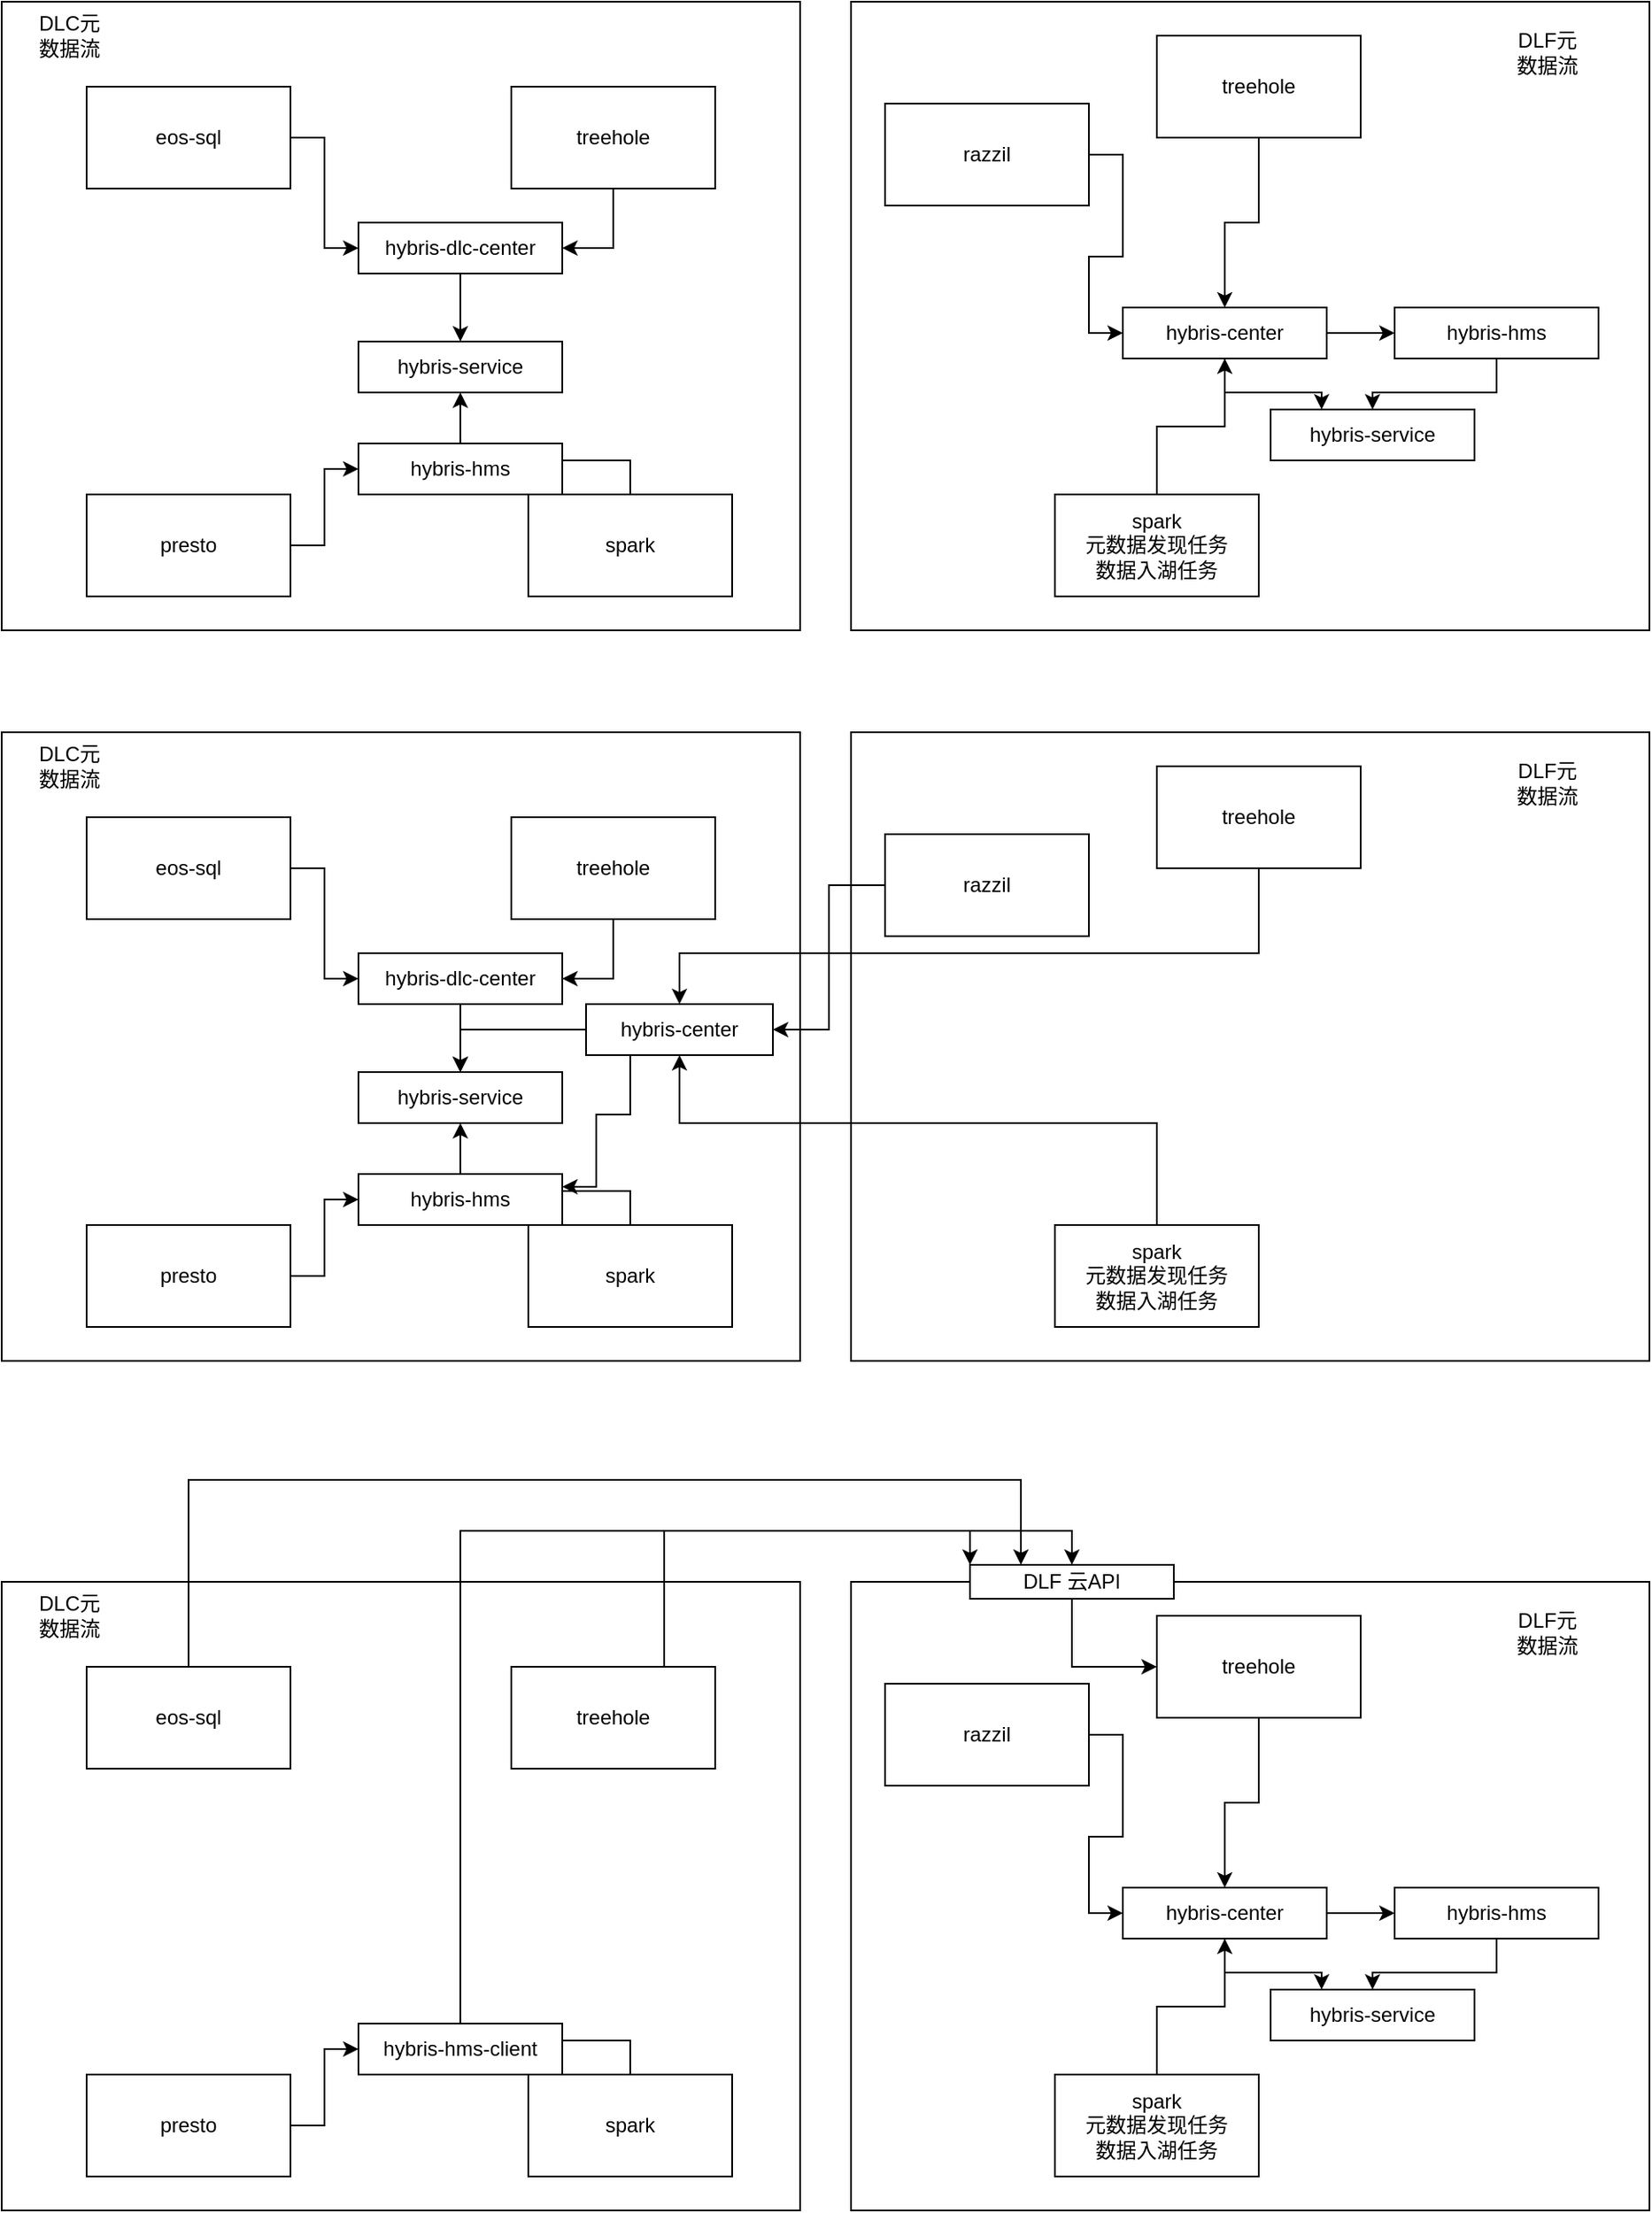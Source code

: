 <mxfile version="14.7.6" type="github">
  <diagram id="2t6IbQ_3Ss9iCih5vvq7" name="Page-1">
    <mxGraphModel dx="2125" dy="774" grid="1" gridSize="10" guides="1" tooltips="1" connect="1" arrows="1" fold="1" page="1" pageScale="1" pageWidth="827" pageHeight="1169" math="0" shadow="0">
      <root>
        <mxCell id="0" />
        <mxCell id="1" parent="0" />
        <mxCell id="fpMx2bpj-IznDV89DZn9-18" value="" style="rounded=0;whiteSpace=wrap;html=1;" vertex="1" parent="1">
          <mxGeometry x="460" y="180" width="470" height="370" as="geometry" />
        </mxCell>
        <mxCell id="fpMx2bpj-IznDV89DZn9-13" value="" style="rounded=0;whiteSpace=wrap;html=1;" vertex="1" parent="1">
          <mxGeometry x="-40" y="180" width="470" height="370" as="geometry" />
        </mxCell>
        <mxCell id="fpMx2bpj-IznDV89DZn9-55" style="edgeStyle=orthogonalEdgeStyle;rounded=0;orthogonalLoop=1;jettySize=auto;html=1;entryX=0.5;entryY=0;entryDx=0;entryDy=0;" edge="1" parent="1" source="fpMx2bpj-IznDV89DZn9-1" target="fpMx2bpj-IznDV89DZn9-52">
          <mxGeometry relative="1" as="geometry" />
        </mxCell>
        <mxCell id="fpMx2bpj-IznDV89DZn9-1" value="hybris-dlc-center" style="rounded=0;whiteSpace=wrap;html=1;" vertex="1" parent="1">
          <mxGeometry x="170" y="310" width="120" height="30" as="geometry" />
        </mxCell>
        <mxCell id="fpMx2bpj-IznDV89DZn9-11" style="edgeStyle=orthogonalEdgeStyle;rounded=0;orthogonalLoop=1;jettySize=auto;html=1;entryX=0;entryY=0.5;entryDx=0;entryDy=0;" edge="1" parent="1" source="fpMx2bpj-IznDV89DZn9-2" target="fpMx2bpj-IznDV89DZn9-1">
          <mxGeometry relative="1" as="geometry" />
        </mxCell>
        <mxCell id="fpMx2bpj-IznDV89DZn9-2" value="eos-sql" style="rounded=0;whiteSpace=wrap;html=1;" vertex="1" parent="1">
          <mxGeometry x="10" y="230" width="120" height="60" as="geometry" />
        </mxCell>
        <mxCell id="fpMx2bpj-IznDV89DZn9-46" style="edgeStyle=orthogonalEdgeStyle;rounded=0;orthogonalLoop=1;jettySize=auto;html=1;entryX=0;entryY=0.5;entryDx=0;entryDy=0;" edge="1" parent="1" source="fpMx2bpj-IznDV89DZn9-3" target="fpMx2bpj-IznDV89DZn9-45">
          <mxGeometry relative="1" as="geometry" />
        </mxCell>
        <mxCell id="fpMx2bpj-IznDV89DZn9-3" value="presto" style="rounded=0;whiteSpace=wrap;html=1;" vertex="1" parent="1">
          <mxGeometry x="10" y="470" width="120" height="60" as="geometry" />
        </mxCell>
        <mxCell id="fpMx2bpj-IznDV89DZn9-48" style="edgeStyle=orthogonalEdgeStyle;rounded=0;orthogonalLoop=1;jettySize=auto;html=1;entryX=1;entryY=0.5;entryDx=0;entryDy=0;" edge="1" parent="1" source="fpMx2bpj-IznDV89DZn9-4" target="fpMx2bpj-IznDV89DZn9-45">
          <mxGeometry relative="1" as="geometry" />
        </mxCell>
        <mxCell id="fpMx2bpj-IznDV89DZn9-4" value="spark" style="rounded=0;whiteSpace=wrap;html=1;" vertex="1" parent="1">
          <mxGeometry x="270" y="470" width="120" height="60" as="geometry" />
        </mxCell>
        <mxCell id="fpMx2bpj-IznDV89DZn9-12" style="edgeStyle=orthogonalEdgeStyle;rounded=0;orthogonalLoop=1;jettySize=auto;html=1;entryX=1;entryY=0.5;entryDx=0;entryDy=0;" edge="1" parent="1" source="fpMx2bpj-IznDV89DZn9-5" target="fpMx2bpj-IznDV89DZn9-1">
          <mxGeometry relative="1" as="geometry" />
        </mxCell>
        <mxCell id="fpMx2bpj-IznDV89DZn9-5" value="treehole" style="rounded=0;whiteSpace=wrap;html=1;" vertex="1" parent="1">
          <mxGeometry x="260" y="230" width="120" height="60" as="geometry" />
        </mxCell>
        <mxCell id="fpMx2bpj-IznDV89DZn9-21" style="edgeStyle=orthogonalEdgeStyle;rounded=0;orthogonalLoop=1;jettySize=auto;html=1;entryX=0;entryY=0.5;entryDx=0;entryDy=0;" edge="1" parent="1" source="fpMx2bpj-IznDV89DZn9-6" target="fpMx2bpj-IznDV89DZn9-8">
          <mxGeometry relative="1" as="geometry" />
        </mxCell>
        <mxCell id="fpMx2bpj-IznDV89DZn9-6" value="razzil" style="rounded=0;whiteSpace=wrap;html=1;" vertex="1" parent="1">
          <mxGeometry x="480" y="240" width="120" height="60" as="geometry" />
        </mxCell>
        <mxCell id="fpMx2bpj-IznDV89DZn9-51" style="edgeStyle=orthogonalEdgeStyle;rounded=0;orthogonalLoop=1;jettySize=auto;html=1;exitX=1;exitY=0.5;exitDx=0;exitDy=0;entryX=0;entryY=0.5;entryDx=0;entryDy=0;" edge="1" parent="1" source="fpMx2bpj-IznDV89DZn9-8" target="fpMx2bpj-IznDV89DZn9-50">
          <mxGeometry relative="1" as="geometry" />
        </mxCell>
        <mxCell id="fpMx2bpj-IznDV89DZn9-59" style="edgeStyle=orthogonalEdgeStyle;rounded=0;orthogonalLoop=1;jettySize=auto;html=1;entryX=0.25;entryY=0;entryDx=0;entryDy=0;" edge="1" parent="1" source="fpMx2bpj-IznDV89DZn9-8" target="fpMx2bpj-IznDV89DZn9-57">
          <mxGeometry relative="1" as="geometry" />
        </mxCell>
        <mxCell id="fpMx2bpj-IznDV89DZn9-8" value="hybris-center" style="rounded=0;whiteSpace=wrap;html=1;" vertex="1" parent="1">
          <mxGeometry x="620" y="360" width="120" height="30" as="geometry" />
        </mxCell>
        <mxCell id="fpMx2bpj-IznDV89DZn9-14" value="DLC元数据流" style="text;html=1;strokeColor=none;fillColor=none;align=center;verticalAlign=middle;whiteSpace=wrap;rounded=0;" vertex="1" parent="1">
          <mxGeometry x="-20" y="190" width="40" height="20" as="geometry" />
        </mxCell>
        <mxCell id="fpMx2bpj-IznDV89DZn9-22" style="edgeStyle=orthogonalEdgeStyle;rounded=0;orthogonalLoop=1;jettySize=auto;html=1;" edge="1" parent="1" source="fpMx2bpj-IznDV89DZn9-17" target="fpMx2bpj-IznDV89DZn9-8">
          <mxGeometry relative="1" as="geometry" />
        </mxCell>
        <mxCell id="fpMx2bpj-IznDV89DZn9-17" value="treehole" style="rounded=0;whiteSpace=wrap;html=1;" vertex="1" parent="1">
          <mxGeometry x="640" y="200" width="120" height="60" as="geometry" />
        </mxCell>
        <mxCell id="fpMx2bpj-IznDV89DZn9-20" style="edgeStyle=orthogonalEdgeStyle;rounded=0;orthogonalLoop=1;jettySize=auto;html=1;entryX=0.5;entryY=1;entryDx=0;entryDy=0;" edge="1" parent="1" source="fpMx2bpj-IznDV89DZn9-19" target="fpMx2bpj-IznDV89DZn9-8">
          <mxGeometry relative="1" as="geometry" />
        </mxCell>
        <mxCell id="fpMx2bpj-IznDV89DZn9-19" value="spark&lt;br&gt;元数据发现任务&lt;br&gt;数据入湖任务" style="rounded=0;whiteSpace=wrap;html=1;" vertex="1" parent="1">
          <mxGeometry x="580" y="470" width="120" height="60" as="geometry" />
        </mxCell>
        <mxCell id="fpMx2bpj-IznDV89DZn9-23" value="DLF元数据流" style="text;html=1;strokeColor=none;fillColor=none;align=center;verticalAlign=middle;whiteSpace=wrap;rounded=0;" vertex="1" parent="1">
          <mxGeometry x="850" y="200" width="40" height="20" as="geometry" />
        </mxCell>
        <mxCell id="fpMx2bpj-IznDV89DZn9-56" style="edgeStyle=orthogonalEdgeStyle;rounded=0;orthogonalLoop=1;jettySize=auto;html=1;" edge="1" parent="1" source="fpMx2bpj-IznDV89DZn9-45" target="fpMx2bpj-IznDV89DZn9-52">
          <mxGeometry relative="1" as="geometry" />
        </mxCell>
        <mxCell id="fpMx2bpj-IznDV89DZn9-45" value="hybris-hms" style="rounded=0;whiteSpace=wrap;html=1;" vertex="1" parent="1">
          <mxGeometry x="170" y="440" width="120" height="30" as="geometry" />
        </mxCell>
        <mxCell id="fpMx2bpj-IznDV89DZn9-58" style="edgeStyle=orthogonalEdgeStyle;rounded=0;orthogonalLoop=1;jettySize=auto;html=1;" edge="1" parent="1" source="fpMx2bpj-IznDV89DZn9-50" target="fpMx2bpj-IznDV89DZn9-57">
          <mxGeometry relative="1" as="geometry" />
        </mxCell>
        <mxCell id="fpMx2bpj-IznDV89DZn9-50" value="hybris-hms" style="rounded=0;whiteSpace=wrap;html=1;" vertex="1" parent="1">
          <mxGeometry x="780" y="360" width="120" height="30" as="geometry" />
        </mxCell>
        <mxCell id="fpMx2bpj-IznDV89DZn9-52" value="hybris-service" style="rounded=0;whiteSpace=wrap;html=1;" vertex="1" parent="1">
          <mxGeometry x="170" y="380" width="120" height="30" as="geometry" />
        </mxCell>
        <mxCell id="fpMx2bpj-IznDV89DZn9-57" value="hybris-service" style="rounded=0;whiteSpace=wrap;html=1;" vertex="1" parent="1">
          <mxGeometry x="707" y="420" width="120" height="30" as="geometry" />
        </mxCell>
        <mxCell id="fpMx2bpj-IznDV89DZn9-61" value="" style="rounded=0;whiteSpace=wrap;html=1;" vertex="1" parent="1">
          <mxGeometry x="460" y="610" width="470" height="370" as="geometry" />
        </mxCell>
        <mxCell id="fpMx2bpj-IznDV89DZn9-62" value="" style="rounded=0;whiteSpace=wrap;html=1;" vertex="1" parent="1">
          <mxGeometry x="-40" y="610" width="470" height="370" as="geometry" />
        </mxCell>
        <mxCell id="fpMx2bpj-IznDV89DZn9-63" style="edgeStyle=orthogonalEdgeStyle;rounded=0;orthogonalLoop=1;jettySize=auto;html=1;entryX=0.5;entryY=0;entryDx=0;entryDy=0;" edge="1" parent="1" source="fpMx2bpj-IznDV89DZn9-64" target="fpMx2bpj-IznDV89DZn9-88">
          <mxGeometry relative="1" as="geometry" />
        </mxCell>
        <mxCell id="fpMx2bpj-IznDV89DZn9-64" value="hybris-dlc-center" style="rounded=0;whiteSpace=wrap;html=1;" vertex="1" parent="1">
          <mxGeometry x="170" y="740" width="120" height="30" as="geometry" />
        </mxCell>
        <mxCell id="fpMx2bpj-IznDV89DZn9-65" style="edgeStyle=orthogonalEdgeStyle;rounded=0;orthogonalLoop=1;jettySize=auto;html=1;entryX=0;entryY=0.5;entryDx=0;entryDy=0;" edge="1" parent="1" source="fpMx2bpj-IznDV89DZn9-66" target="fpMx2bpj-IznDV89DZn9-64">
          <mxGeometry relative="1" as="geometry" />
        </mxCell>
        <mxCell id="fpMx2bpj-IznDV89DZn9-66" value="eos-sql" style="rounded=0;whiteSpace=wrap;html=1;" vertex="1" parent="1">
          <mxGeometry x="10" y="660" width="120" height="60" as="geometry" />
        </mxCell>
        <mxCell id="fpMx2bpj-IznDV89DZn9-67" style="edgeStyle=orthogonalEdgeStyle;rounded=0;orthogonalLoop=1;jettySize=auto;html=1;entryX=0;entryY=0.5;entryDx=0;entryDy=0;" edge="1" parent="1" source="fpMx2bpj-IznDV89DZn9-68" target="fpMx2bpj-IznDV89DZn9-85">
          <mxGeometry relative="1" as="geometry" />
        </mxCell>
        <mxCell id="fpMx2bpj-IznDV89DZn9-68" value="presto" style="rounded=0;whiteSpace=wrap;html=1;" vertex="1" parent="1">
          <mxGeometry x="10" y="900" width="120" height="60" as="geometry" />
        </mxCell>
        <mxCell id="fpMx2bpj-IznDV89DZn9-69" style="edgeStyle=orthogonalEdgeStyle;rounded=0;orthogonalLoop=1;jettySize=auto;html=1;entryX=1;entryY=0.5;entryDx=0;entryDy=0;" edge="1" parent="1" source="fpMx2bpj-IznDV89DZn9-70" target="fpMx2bpj-IznDV89DZn9-85">
          <mxGeometry relative="1" as="geometry" />
        </mxCell>
        <mxCell id="fpMx2bpj-IznDV89DZn9-70" value="spark" style="rounded=0;whiteSpace=wrap;html=1;" vertex="1" parent="1">
          <mxGeometry x="270" y="900" width="120" height="60" as="geometry" />
        </mxCell>
        <mxCell id="fpMx2bpj-IznDV89DZn9-71" style="edgeStyle=orthogonalEdgeStyle;rounded=0;orthogonalLoop=1;jettySize=auto;html=1;entryX=1;entryY=0.5;entryDx=0;entryDy=0;" edge="1" parent="1" source="fpMx2bpj-IznDV89DZn9-72" target="fpMx2bpj-IznDV89DZn9-64">
          <mxGeometry relative="1" as="geometry" />
        </mxCell>
        <mxCell id="fpMx2bpj-IznDV89DZn9-72" value="treehole" style="rounded=0;whiteSpace=wrap;html=1;" vertex="1" parent="1">
          <mxGeometry x="260" y="660" width="120" height="60" as="geometry" />
        </mxCell>
        <mxCell id="fpMx2bpj-IznDV89DZn9-90" style="edgeStyle=orthogonalEdgeStyle;rounded=0;orthogonalLoop=1;jettySize=auto;html=1;entryX=1;entryY=0.5;entryDx=0;entryDy=0;" edge="1" parent="1" source="fpMx2bpj-IznDV89DZn9-74" target="fpMx2bpj-IznDV89DZn9-77">
          <mxGeometry relative="1" as="geometry" />
        </mxCell>
        <mxCell id="fpMx2bpj-IznDV89DZn9-74" value="razzil" style="rounded=0;whiteSpace=wrap;html=1;" vertex="1" parent="1">
          <mxGeometry x="480" y="670" width="120" height="60" as="geometry" />
        </mxCell>
        <mxCell id="fpMx2bpj-IznDV89DZn9-92" style="edgeStyle=orthogonalEdgeStyle;rounded=0;orthogonalLoop=1;jettySize=auto;html=1;exitX=0;exitY=0.5;exitDx=0;exitDy=0;" edge="1" parent="1" source="fpMx2bpj-IznDV89DZn9-77" target="fpMx2bpj-IznDV89DZn9-88">
          <mxGeometry relative="1" as="geometry" />
        </mxCell>
        <mxCell id="fpMx2bpj-IznDV89DZn9-93" style="edgeStyle=orthogonalEdgeStyle;rounded=0;orthogonalLoop=1;jettySize=auto;html=1;entryX=1;entryY=0.25;entryDx=0;entryDy=0;" edge="1" parent="1" source="fpMx2bpj-IznDV89DZn9-77" target="fpMx2bpj-IznDV89DZn9-85">
          <mxGeometry relative="1" as="geometry">
            <Array as="points">
              <mxPoint x="330" y="835" />
              <mxPoint x="310" y="835" />
              <mxPoint x="310" y="878" />
            </Array>
          </mxGeometry>
        </mxCell>
        <mxCell id="fpMx2bpj-IznDV89DZn9-77" value="hybris-center" style="rounded=0;whiteSpace=wrap;html=1;" vertex="1" parent="1">
          <mxGeometry x="304" y="770" width="110" height="30" as="geometry" />
        </mxCell>
        <mxCell id="fpMx2bpj-IznDV89DZn9-78" value="DLC元数据流" style="text;html=1;strokeColor=none;fillColor=none;align=center;verticalAlign=middle;whiteSpace=wrap;rounded=0;" vertex="1" parent="1">
          <mxGeometry x="-20" y="620" width="40" height="20" as="geometry" />
        </mxCell>
        <mxCell id="fpMx2bpj-IznDV89DZn9-79" style="edgeStyle=orthogonalEdgeStyle;rounded=0;orthogonalLoop=1;jettySize=auto;html=1;" edge="1" parent="1" source="fpMx2bpj-IznDV89DZn9-80" target="fpMx2bpj-IznDV89DZn9-77">
          <mxGeometry relative="1" as="geometry">
            <Array as="points">
              <mxPoint x="700" y="740" />
              <mxPoint x="359" y="740" />
            </Array>
          </mxGeometry>
        </mxCell>
        <mxCell id="fpMx2bpj-IznDV89DZn9-80" value="treehole" style="rounded=0;whiteSpace=wrap;html=1;" vertex="1" parent="1">
          <mxGeometry x="640" y="630" width="120" height="60" as="geometry" />
        </mxCell>
        <mxCell id="fpMx2bpj-IznDV89DZn9-91" style="edgeStyle=orthogonalEdgeStyle;rounded=0;orthogonalLoop=1;jettySize=auto;html=1;" edge="1" parent="1" source="fpMx2bpj-IznDV89DZn9-82" target="fpMx2bpj-IznDV89DZn9-77">
          <mxGeometry relative="1" as="geometry">
            <Array as="points">
              <mxPoint x="640" y="840" />
              <mxPoint x="359" y="840" />
            </Array>
          </mxGeometry>
        </mxCell>
        <mxCell id="fpMx2bpj-IznDV89DZn9-82" value="spark&lt;br&gt;元数据发现任务&lt;br&gt;数据入湖任务" style="rounded=0;whiteSpace=wrap;html=1;" vertex="1" parent="1">
          <mxGeometry x="580" y="900" width="120" height="60" as="geometry" />
        </mxCell>
        <mxCell id="fpMx2bpj-IznDV89DZn9-83" value="DLF元数据流" style="text;html=1;strokeColor=none;fillColor=none;align=center;verticalAlign=middle;whiteSpace=wrap;rounded=0;" vertex="1" parent="1">
          <mxGeometry x="850" y="630" width="40" height="20" as="geometry" />
        </mxCell>
        <mxCell id="fpMx2bpj-IznDV89DZn9-84" style="edgeStyle=orthogonalEdgeStyle;rounded=0;orthogonalLoop=1;jettySize=auto;html=1;" edge="1" parent="1" source="fpMx2bpj-IznDV89DZn9-85" target="fpMx2bpj-IznDV89DZn9-88">
          <mxGeometry relative="1" as="geometry" />
        </mxCell>
        <mxCell id="fpMx2bpj-IznDV89DZn9-85" value="hybris-hms" style="rounded=0;whiteSpace=wrap;html=1;" vertex="1" parent="1">
          <mxGeometry x="170" y="870" width="120" height="30" as="geometry" />
        </mxCell>
        <mxCell id="fpMx2bpj-IznDV89DZn9-88" value="hybris-service" style="rounded=0;whiteSpace=wrap;html=1;" vertex="1" parent="1">
          <mxGeometry x="170" y="810" width="120" height="30" as="geometry" />
        </mxCell>
        <mxCell id="fpMx2bpj-IznDV89DZn9-120" value="" style="rounded=0;whiteSpace=wrap;html=1;" vertex="1" parent="1">
          <mxGeometry x="460" y="1110" width="470" height="370" as="geometry" />
        </mxCell>
        <mxCell id="fpMx2bpj-IznDV89DZn9-121" value="" style="rounded=0;whiteSpace=wrap;html=1;" vertex="1" parent="1">
          <mxGeometry x="-40" y="1110" width="470" height="370" as="geometry" />
        </mxCell>
        <mxCell id="fpMx2bpj-IznDV89DZn9-124" style="edgeStyle=orthogonalEdgeStyle;rounded=0;orthogonalLoop=1;jettySize=auto;html=1;entryX=0.25;entryY=0;entryDx=0;entryDy=0;" edge="1" parent="1" source="fpMx2bpj-IznDV89DZn9-125" target="fpMx2bpj-IznDV89DZn9-149">
          <mxGeometry relative="1" as="geometry">
            <mxPoint x="170" y="1255" as="targetPoint" />
            <Array as="points">
              <mxPoint x="70" y="1050" />
              <mxPoint x="560" y="1050" />
            </Array>
          </mxGeometry>
        </mxCell>
        <mxCell id="fpMx2bpj-IznDV89DZn9-125" value="eos-sql" style="rounded=0;whiteSpace=wrap;html=1;" vertex="1" parent="1">
          <mxGeometry x="10" y="1160" width="120" height="60" as="geometry" />
        </mxCell>
        <mxCell id="fpMx2bpj-IznDV89DZn9-126" style="edgeStyle=orthogonalEdgeStyle;rounded=0;orthogonalLoop=1;jettySize=auto;html=1;entryX=0;entryY=0.5;entryDx=0;entryDy=0;" edge="1" parent="1" source="fpMx2bpj-IznDV89DZn9-127" target="fpMx2bpj-IznDV89DZn9-144">
          <mxGeometry relative="1" as="geometry" />
        </mxCell>
        <mxCell id="fpMx2bpj-IznDV89DZn9-127" value="presto" style="rounded=0;whiteSpace=wrap;html=1;" vertex="1" parent="1">
          <mxGeometry x="10" y="1400" width="120" height="60" as="geometry" />
        </mxCell>
        <mxCell id="fpMx2bpj-IznDV89DZn9-128" style="edgeStyle=orthogonalEdgeStyle;rounded=0;orthogonalLoop=1;jettySize=auto;html=1;entryX=1;entryY=0.5;entryDx=0;entryDy=0;" edge="1" parent="1" source="fpMx2bpj-IznDV89DZn9-129" target="fpMx2bpj-IznDV89DZn9-144">
          <mxGeometry relative="1" as="geometry" />
        </mxCell>
        <mxCell id="fpMx2bpj-IznDV89DZn9-129" value="spark" style="rounded=0;whiteSpace=wrap;html=1;" vertex="1" parent="1">
          <mxGeometry x="270" y="1400" width="120" height="60" as="geometry" />
        </mxCell>
        <mxCell id="fpMx2bpj-IznDV89DZn9-152" style="edgeStyle=orthogonalEdgeStyle;rounded=0;orthogonalLoop=1;jettySize=auto;html=1;entryX=0;entryY=0;entryDx=0;entryDy=0;" edge="1" parent="1" source="fpMx2bpj-IznDV89DZn9-131" target="fpMx2bpj-IznDV89DZn9-149">
          <mxGeometry relative="1" as="geometry">
            <Array as="points">
              <mxPoint x="350" y="1080" />
              <mxPoint x="530" y="1080" />
            </Array>
          </mxGeometry>
        </mxCell>
        <mxCell id="fpMx2bpj-IznDV89DZn9-131" value="treehole" style="rounded=0;whiteSpace=wrap;html=1;" vertex="1" parent="1">
          <mxGeometry x="260" y="1160" width="120" height="60" as="geometry" />
        </mxCell>
        <mxCell id="fpMx2bpj-IznDV89DZn9-132" style="edgeStyle=orthogonalEdgeStyle;rounded=0;orthogonalLoop=1;jettySize=auto;html=1;entryX=0;entryY=0.5;entryDx=0;entryDy=0;" edge="1" parent="1" source="fpMx2bpj-IznDV89DZn9-133" target="fpMx2bpj-IznDV89DZn9-136">
          <mxGeometry relative="1" as="geometry" />
        </mxCell>
        <mxCell id="fpMx2bpj-IznDV89DZn9-133" value="razzil" style="rounded=0;whiteSpace=wrap;html=1;" vertex="1" parent="1">
          <mxGeometry x="480" y="1170" width="120" height="60" as="geometry" />
        </mxCell>
        <mxCell id="fpMx2bpj-IznDV89DZn9-134" style="edgeStyle=orthogonalEdgeStyle;rounded=0;orthogonalLoop=1;jettySize=auto;html=1;exitX=1;exitY=0.5;exitDx=0;exitDy=0;entryX=0;entryY=0.5;entryDx=0;entryDy=0;" edge="1" parent="1" source="fpMx2bpj-IznDV89DZn9-136" target="fpMx2bpj-IznDV89DZn9-146">
          <mxGeometry relative="1" as="geometry" />
        </mxCell>
        <mxCell id="fpMx2bpj-IznDV89DZn9-135" style="edgeStyle=orthogonalEdgeStyle;rounded=0;orthogonalLoop=1;jettySize=auto;html=1;entryX=0.25;entryY=0;entryDx=0;entryDy=0;" edge="1" parent="1" source="fpMx2bpj-IznDV89DZn9-136" target="fpMx2bpj-IznDV89DZn9-148">
          <mxGeometry relative="1" as="geometry" />
        </mxCell>
        <mxCell id="fpMx2bpj-IznDV89DZn9-136" value="hybris-center" style="rounded=0;whiteSpace=wrap;html=1;" vertex="1" parent="1">
          <mxGeometry x="620" y="1290" width="120" height="30" as="geometry" />
        </mxCell>
        <mxCell id="fpMx2bpj-IznDV89DZn9-137" value="DLC元数据流" style="text;html=1;strokeColor=none;fillColor=none;align=center;verticalAlign=middle;whiteSpace=wrap;rounded=0;" vertex="1" parent="1">
          <mxGeometry x="-20" y="1120" width="40" height="20" as="geometry" />
        </mxCell>
        <mxCell id="fpMx2bpj-IznDV89DZn9-138" style="edgeStyle=orthogonalEdgeStyle;rounded=0;orthogonalLoop=1;jettySize=auto;html=1;" edge="1" parent="1" source="fpMx2bpj-IznDV89DZn9-139" target="fpMx2bpj-IznDV89DZn9-136">
          <mxGeometry relative="1" as="geometry" />
        </mxCell>
        <mxCell id="fpMx2bpj-IznDV89DZn9-139" value="treehole" style="rounded=0;whiteSpace=wrap;html=1;" vertex="1" parent="1">
          <mxGeometry x="640" y="1130" width="120" height="60" as="geometry" />
        </mxCell>
        <mxCell id="fpMx2bpj-IznDV89DZn9-140" style="edgeStyle=orthogonalEdgeStyle;rounded=0;orthogonalLoop=1;jettySize=auto;html=1;entryX=0.5;entryY=1;entryDx=0;entryDy=0;" edge="1" parent="1" source="fpMx2bpj-IznDV89DZn9-141" target="fpMx2bpj-IznDV89DZn9-136">
          <mxGeometry relative="1" as="geometry" />
        </mxCell>
        <mxCell id="fpMx2bpj-IznDV89DZn9-141" value="spark&lt;br&gt;元数据发现任务&lt;br&gt;数据入湖任务" style="rounded=0;whiteSpace=wrap;html=1;" vertex="1" parent="1">
          <mxGeometry x="580" y="1400" width="120" height="60" as="geometry" />
        </mxCell>
        <mxCell id="fpMx2bpj-IznDV89DZn9-142" value="DLF元数据流" style="text;html=1;strokeColor=none;fillColor=none;align=center;verticalAlign=middle;whiteSpace=wrap;rounded=0;" vertex="1" parent="1">
          <mxGeometry x="850" y="1130" width="40" height="20" as="geometry" />
        </mxCell>
        <mxCell id="fpMx2bpj-IznDV89DZn9-153" style="edgeStyle=orthogonalEdgeStyle;rounded=0;orthogonalLoop=1;jettySize=auto;html=1;entryX=0.5;entryY=0;entryDx=0;entryDy=0;" edge="1" parent="1" source="fpMx2bpj-IznDV89DZn9-144" target="fpMx2bpj-IznDV89DZn9-149">
          <mxGeometry relative="1" as="geometry">
            <Array as="points">
              <mxPoint x="230" y="1080" />
              <mxPoint x="590" y="1080" />
            </Array>
          </mxGeometry>
        </mxCell>
        <mxCell id="fpMx2bpj-IznDV89DZn9-144" value="hybris-hms-client" style="rounded=0;whiteSpace=wrap;html=1;" vertex="1" parent="1">
          <mxGeometry x="170" y="1370" width="120" height="30" as="geometry" />
        </mxCell>
        <mxCell id="fpMx2bpj-IznDV89DZn9-145" style="edgeStyle=orthogonalEdgeStyle;rounded=0;orthogonalLoop=1;jettySize=auto;html=1;" edge="1" parent="1" source="fpMx2bpj-IznDV89DZn9-146" target="fpMx2bpj-IznDV89DZn9-148">
          <mxGeometry relative="1" as="geometry" />
        </mxCell>
        <mxCell id="fpMx2bpj-IznDV89DZn9-146" value="hybris-hms" style="rounded=0;whiteSpace=wrap;html=1;" vertex="1" parent="1">
          <mxGeometry x="780" y="1290" width="120" height="30" as="geometry" />
        </mxCell>
        <mxCell id="fpMx2bpj-IznDV89DZn9-148" value="hybris-service" style="rounded=0;whiteSpace=wrap;html=1;" vertex="1" parent="1">
          <mxGeometry x="707" y="1350" width="120" height="30" as="geometry" />
        </mxCell>
        <mxCell id="fpMx2bpj-IznDV89DZn9-150" style="edgeStyle=orthogonalEdgeStyle;rounded=0;orthogonalLoop=1;jettySize=auto;html=1;entryX=0;entryY=0.5;entryDx=0;entryDy=0;" edge="1" parent="1" source="fpMx2bpj-IznDV89DZn9-149" target="fpMx2bpj-IznDV89DZn9-139">
          <mxGeometry relative="1" as="geometry" />
        </mxCell>
        <mxCell id="fpMx2bpj-IznDV89DZn9-149" value="DLF 云API" style="rounded=0;whiteSpace=wrap;html=1;" vertex="1" parent="1">
          <mxGeometry x="530" y="1100" width="120" height="20" as="geometry" />
        </mxCell>
      </root>
    </mxGraphModel>
  </diagram>
</mxfile>

